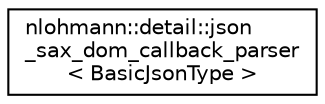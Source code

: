 digraph "Graphical Class Hierarchy"
{
 // INTERACTIVE_SVG=YES
 // LATEX_PDF_SIZE
  edge [fontname="Helvetica",fontsize="10",labelfontname="Helvetica",labelfontsize="10"];
  node [fontname="Helvetica",fontsize="10",shape=record];
  rankdir="LR";
  Node0 [label="nlohmann::detail::json\l_sax_dom_callback_parser\l\< BasicJsonType \>",height=0.2,width=0.4,color="black", fillcolor="white", style="filled",URL="$classnlohmann_1_1detail_1_1json__sax__dom__callback__parser.html",tooltip=" "];
}
